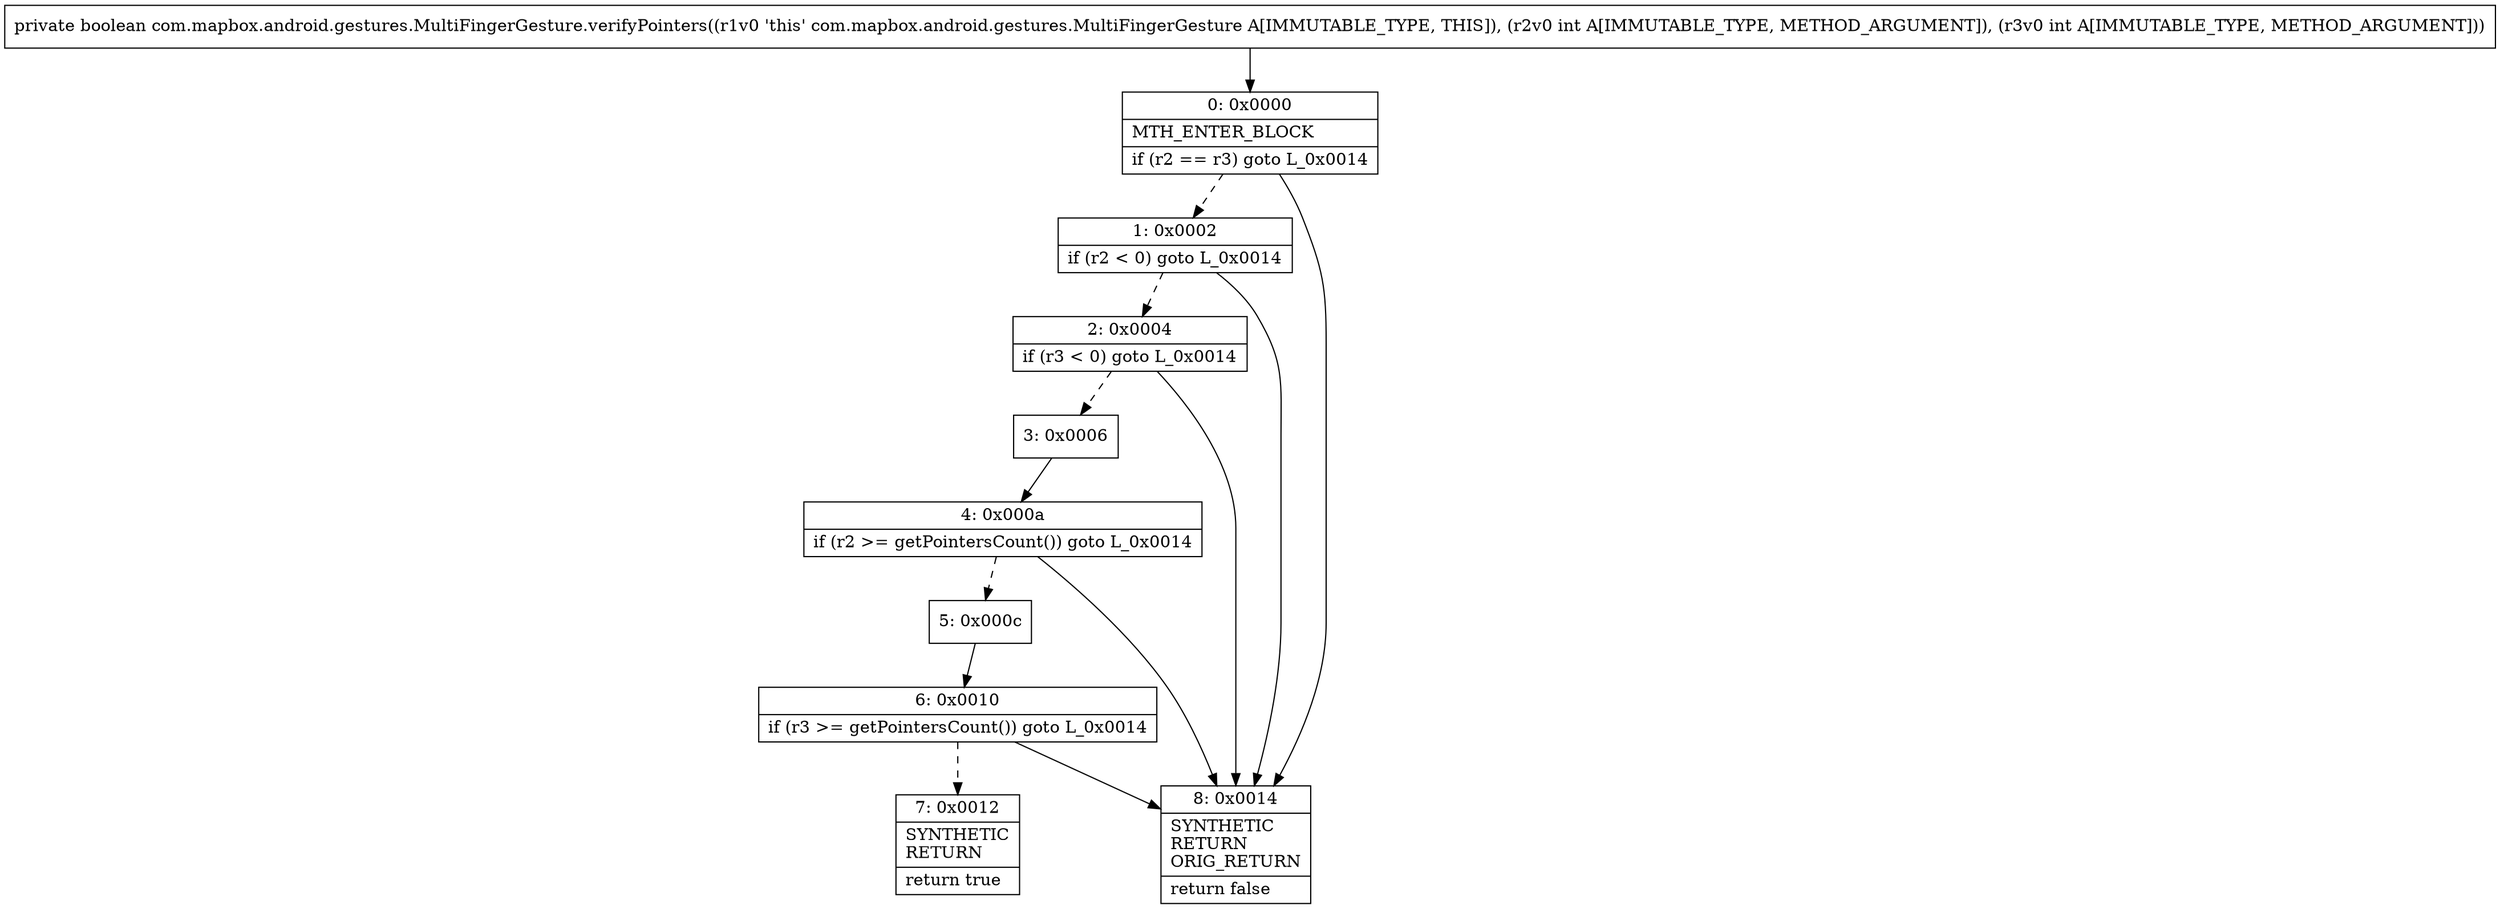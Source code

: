 digraph "CFG forcom.mapbox.android.gestures.MultiFingerGesture.verifyPointers(II)Z" {
Node_0 [shape=record,label="{0\:\ 0x0000|MTH_ENTER_BLOCK\l|if (r2 == r3) goto L_0x0014\l}"];
Node_1 [shape=record,label="{1\:\ 0x0002|if (r2 \< 0) goto L_0x0014\l}"];
Node_2 [shape=record,label="{2\:\ 0x0004|if (r3 \< 0) goto L_0x0014\l}"];
Node_3 [shape=record,label="{3\:\ 0x0006}"];
Node_4 [shape=record,label="{4\:\ 0x000a|if (r2 \>= getPointersCount()) goto L_0x0014\l}"];
Node_5 [shape=record,label="{5\:\ 0x000c}"];
Node_6 [shape=record,label="{6\:\ 0x0010|if (r3 \>= getPointersCount()) goto L_0x0014\l}"];
Node_7 [shape=record,label="{7\:\ 0x0012|SYNTHETIC\lRETURN\l|return true\l}"];
Node_8 [shape=record,label="{8\:\ 0x0014|SYNTHETIC\lRETURN\lORIG_RETURN\l|return false\l}"];
MethodNode[shape=record,label="{private boolean com.mapbox.android.gestures.MultiFingerGesture.verifyPointers((r1v0 'this' com.mapbox.android.gestures.MultiFingerGesture A[IMMUTABLE_TYPE, THIS]), (r2v0 int A[IMMUTABLE_TYPE, METHOD_ARGUMENT]), (r3v0 int A[IMMUTABLE_TYPE, METHOD_ARGUMENT])) }"];
MethodNode -> Node_0;
Node_0 -> Node_1[style=dashed];
Node_0 -> Node_8;
Node_1 -> Node_2[style=dashed];
Node_1 -> Node_8;
Node_2 -> Node_3[style=dashed];
Node_2 -> Node_8;
Node_3 -> Node_4;
Node_4 -> Node_5[style=dashed];
Node_4 -> Node_8;
Node_5 -> Node_6;
Node_6 -> Node_7[style=dashed];
Node_6 -> Node_8;
}

